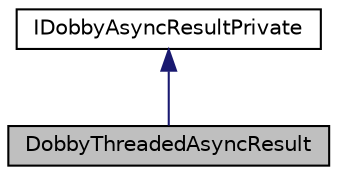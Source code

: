 digraph "DobbyThreadedAsyncResult"
{
 // LATEX_PDF_SIZE
  edge [fontname="Helvetica",fontsize="10",labelfontname="Helvetica",labelfontsize="10"];
  node [fontname="Helvetica",fontsize="10",shape=record];
  Node1 [label="DobbyThreadedAsyncResult",height=0.2,width=0.4,color="black", fillcolor="grey75", style="filled", fontcolor="black",tooltip=" "];
  Node2 -> Node1 [dir="back",color="midnightblue",fontsize="10",style="solid",fontname="Helvetica"];
  Node2 [label="IDobbyAsyncResultPrivate",height=0.2,width=0.4,color="black", fillcolor="white", style="filled",URL="$classIDobbyAsyncResultPrivate.html",tooltip=" "];
}
